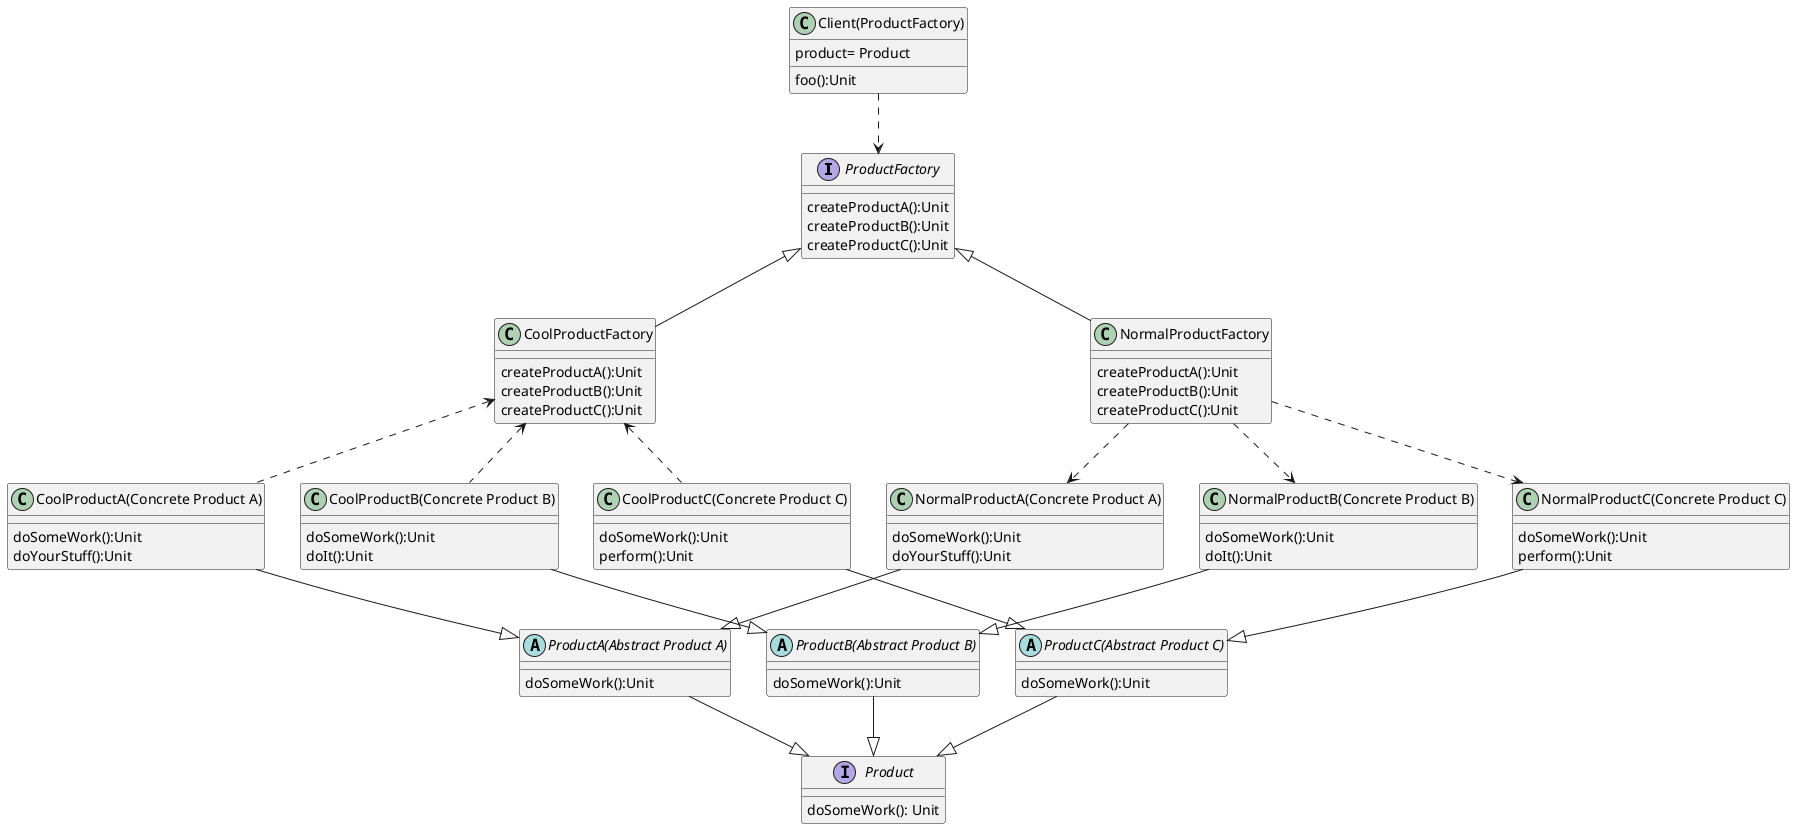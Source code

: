 @startuml
'https://plantuml.com/class-diagram

together {
interface "ProductFactory" as ProductFactory {
   createProductA():Unit
   createProductB():Unit
   createProductC():Unit
}
class "Client(ProductFactory)" as Client {
   product= Product
   foo():Unit
}
}

together {



}
interface "Product" as Product {
    doSomeWork(): Unit
}



together {

class "CoolProductFactory" as CoolProductFactory {
   createProductA():Unit
   createProductB():Unit
   createProductC():Unit
}
class "CoolProductA(Concrete Product A)" as CoolProductA {
   doSomeWork():Unit
   doYourStuff():Unit
}
class "CoolProductB(Concrete Product B)" as CoolProductB {
   doSomeWork():Unit
   doIt():Unit
}

class "CoolProductC(Concrete Product C)" as CoolProductC {
   doSomeWork():Unit
   perform():Unit
}
}
together {

class "NormalProductFactory" as NormalProductFactory {
   createProductA():Unit
   createProductB():Unit
   createProductC():Unit
}
class "NormalProductA(Concrete Product A)" as NormalProductA {
   doSomeWork():Unit
   doYourStuff():Unit
}

class "NormalProductB(Concrete Product B)" as NormalProductB {
   doSomeWork():Unit
   doIt():Unit
}

class "NormalProductC(Concrete Product C)" as NormalProductC {
   doSomeWork():Unit
   perform():Unit
}
}

abstract "ProductA(Abstract Product A)" as ProductA {
   doSomeWork():Unit
}
abstract "ProductB(Abstract Product B)" as ProductB {
   doSomeWork():Unit
}
abstract "ProductC(Abstract Product C)" as ProductC {
   doSomeWork():Unit
}


CoolProductFactory <.. CoolProductA
CoolProductFactory <.. CoolProductB
CoolProductFactory <.. CoolProductC

NormalProductFactory ..> NormalProductA
NormalProductFactory ..> NormalProductB
NormalProductFactory ..> NormalProductC

ProductFactory <|-- CoolProductFactory
ProductFactory <|-- NormalProductFactory

CoolProductA --|> ProductA
CoolProductB --|> ProductB
NormalProductA --|> ProductA


NormalProductB --|> ProductB

CoolProductC --|> ProductC
NormalProductC --|> ProductC

ProductA --|> Product
ProductB --|> Product
ProductC --|> Product

Client ..> ProductFactory












@enduml